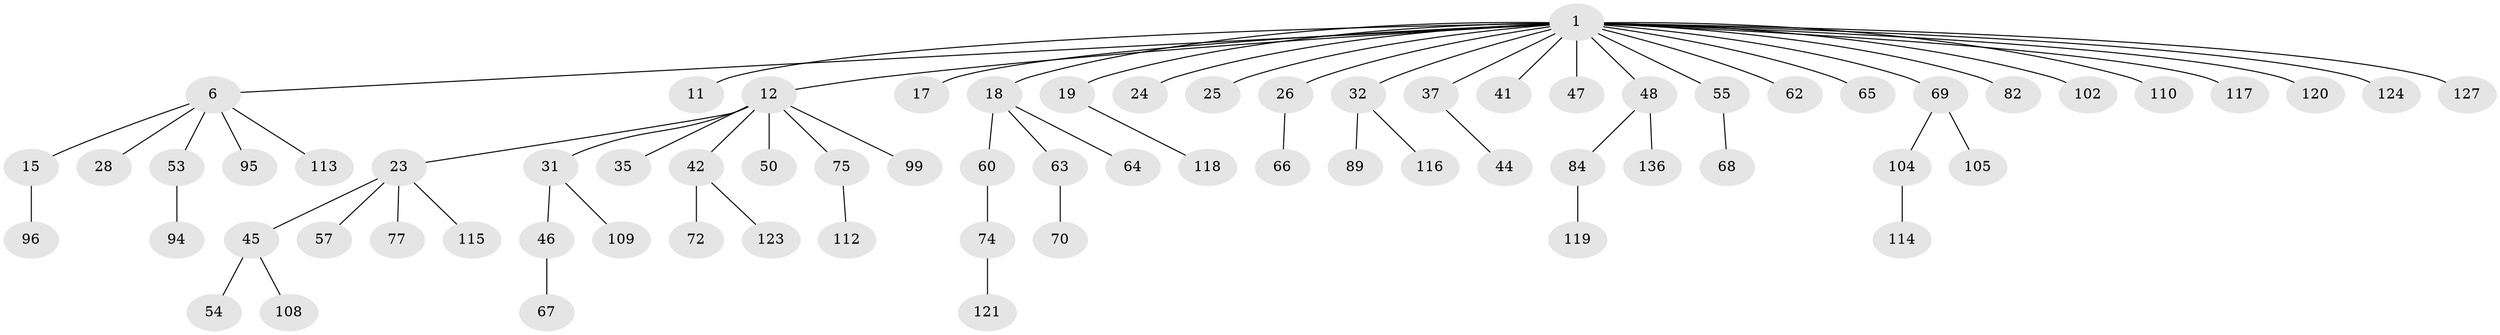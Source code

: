 // original degree distribution, {10: 0.007142857142857143, 2: 0.2714285714285714, 5: 0.02142857142857143, 4: 0.07142857142857142, 3: 0.15714285714285714, 6: 0.007142857142857143, 1: 0.4642857142857143}
// Generated by graph-tools (version 1.1) at 2025/15/03/09/25 04:15:33]
// undirected, 70 vertices, 69 edges
graph export_dot {
graph [start="1"]
  node [color=gray90,style=filled];
  1 [super="+2+5+3+10"];
  6 [super="+8+59"];
  11 [super="+87"];
  12 [super="+16"];
  15;
  17;
  18 [super="+30+21"];
  19 [super="+61+93+80"];
  23 [super="+38"];
  24 [super="+125+51"];
  25 [super="+131+138"];
  26 [super="+86+40+27"];
  28 [super="+139"];
  31 [super="+36"];
  32 [super="+43"];
  35;
  37 [super="+103"];
  41;
  42;
  44;
  45;
  46;
  47;
  48;
  50;
  53;
  54 [super="+83"];
  55;
  57 [super="+129+71"];
  60;
  62;
  63;
  64 [super="+76+81"];
  65;
  66;
  67;
  68;
  69;
  70;
  72;
  74;
  75;
  77;
  82;
  84;
  89 [super="+126"];
  94 [super="+107+100"];
  95;
  96;
  99 [super="+111"];
  102;
  104;
  105;
  108;
  109;
  110;
  112;
  113;
  114;
  115;
  116;
  117;
  118;
  119;
  120;
  121;
  123 [super="+128"];
  124;
  127;
  136;
  1 -- 26;
  1 -- 32;
  1 -- 41;
  1 -- 82;
  1 -- 120;
  1 -- 124;
  1 -- 127;
  1 -- 18;
  1 -- 17;
  1 -- 6;
  1 -- 37;
  1 -- 102;
  1 -- 69;
  1 -- 11;
  1 -- 12;
  1 -- 110;
  1 -- 47;
  1 -- 48;
  1 -- 19;
  1 -- 55;
  1 -- 24;
  1 -- 25;
  1 -- 62;
  1 -- 65;
  1 -- 117;
  6 -- 113;
  6 -- 53;
  6 -- 28;
  6 -- 95;
  6 -- 15;
  12 -- 31;
  12 -- 35;
  12 -- 50;
  12 -- 99;
  12 -- 23;
  12 -- 42;
  12 -- 75;
  15 -- 96;
  18 -- 60;
  18 -- 64;
  18 -- 63;
  19 -- 118;
  23 -- 115;
  23 -- 57;
  23 -- 45;
  23 -- 77;
  26 -- 66;
  31 -- 109;
  31 -- 46;
  32 -- 89;
  32 -- 116;
  37 -- 44;
  42 -- 72;
  42 -- 123;
  45 -- 54;
  45 -- 108;
  46 -- 67;
  48 -- 84;
  48 -- 136;
  53 -- 94;
  55 -- 68;
  60 -- 74;
  63 -- 70;
  69 -- 104;
  69 -- 105;
  74 -- 121;
  75 -- 112;
  84 -- 119;
  104 -- 114;
}
